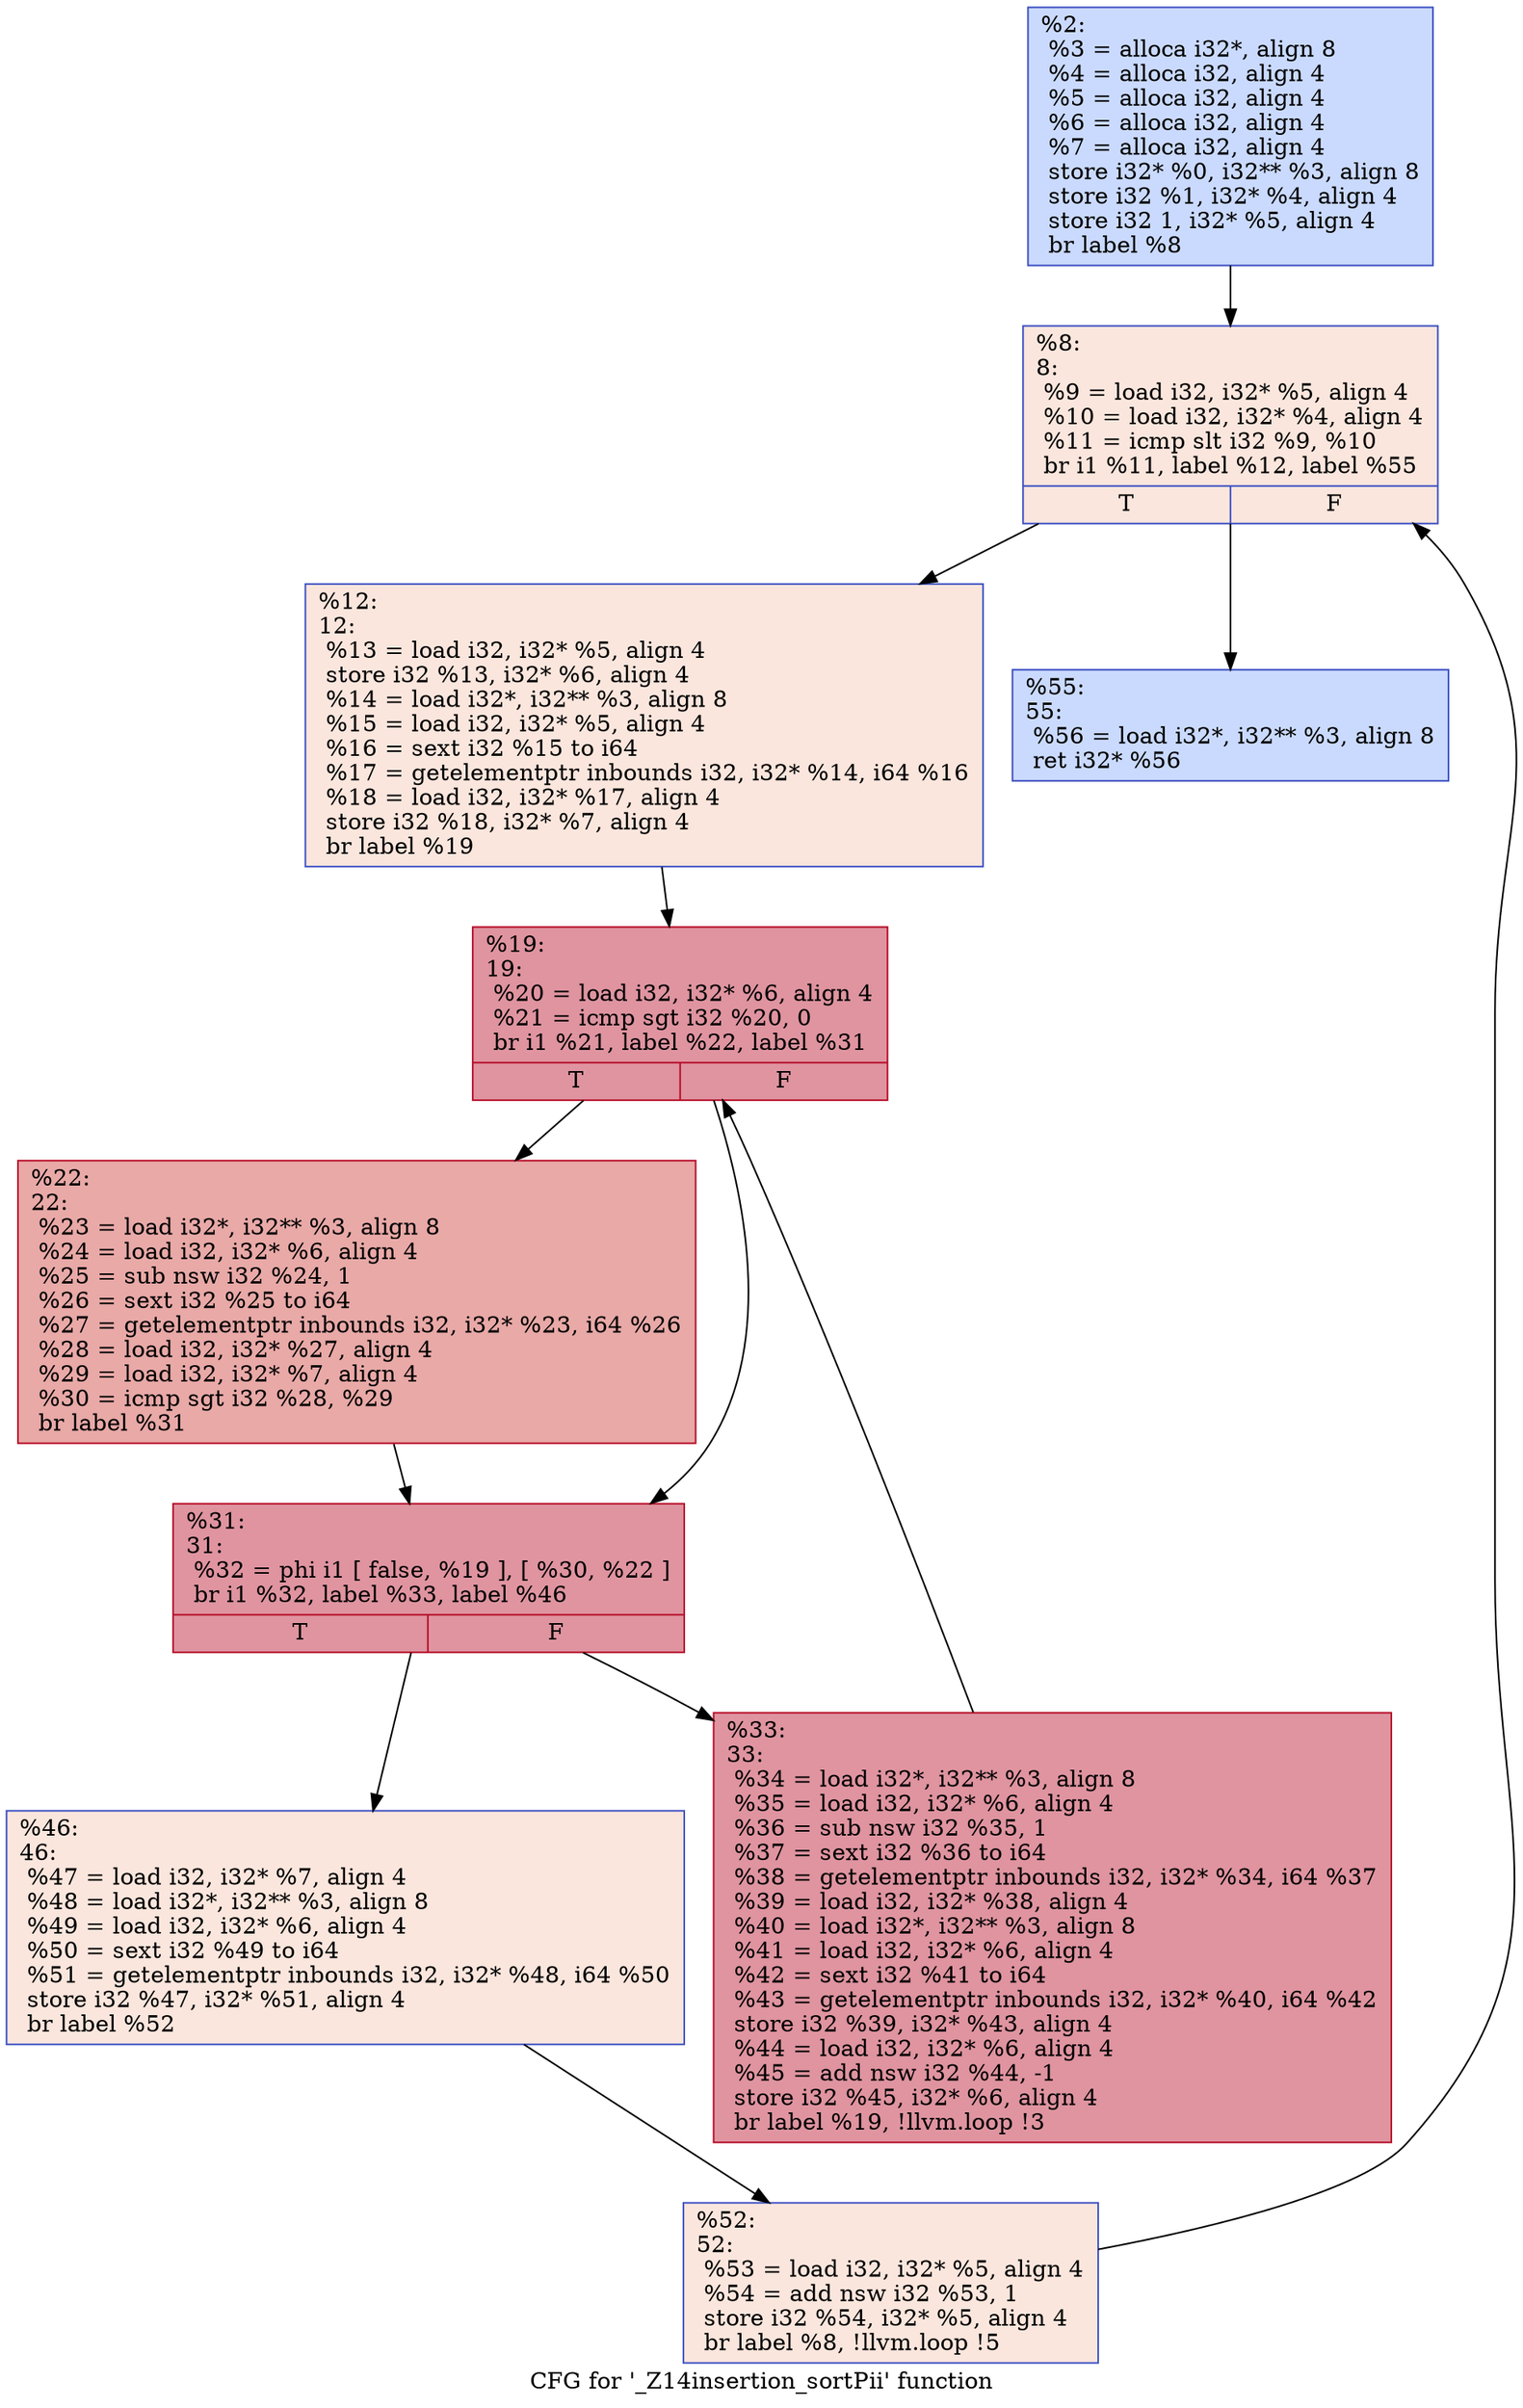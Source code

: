 digraph "CFG for '_Z14insertion_sortPii' function" {
	label="CFG for '_Z14insertion_sortPii' function";

	1 [shape=record,color="#3d50c3ff", style=filled, fillcolor="#88abfd70",label="{%2:\l  %3 = alloca i32*, align 8\l  %4 = alloca i32, align 4\l  %5 = alloca i32, align 4\l  %6 = alloca i32, align 4\l  %7 = alloca i32, align 4\l  store i32* %0, i32** %3, align 8\l  store i32 %1, i32* %4, align 4\l  store i32 1, i32* %5, align 4\l  br label %8\l}"];
	1 -> 2;
	2 [shape=record,color="#3d50c3ff", style=filled, fillcolor="#f3c7b170",label="{%8:\l8:                                                \l  %9 = load i32, i32* %5, align 4\l  %10 = load i32, i32* %4, align 4\l  %11 = icmp slt i32 %9, %10\l  br i1 %11, label %12, label %55\l|{<s0>T|<s1>F}}"];
	2 -> 3;
	2 -> 4;
	3 [shape=record,color="#3d50c3ff", style=filled, fillcolor="#f3c7b170",label="{%12:\l12:                                               \l  %13 = load i32, i32* %5, align 4\l  store i32 %13, i32* %6, align 4\l  %14 = load i32*, i32** %3, align 8\l  %15 = load i32, i32* %5, align 4\l  %16 = sext i32 %15 to i64\l  %17 = getelementptr inbounds i32, i32* %14, i64 %16\l  %18 = load i32, i32* %17, align 4\l  store i32 %18, i32* %7, align 4\l  br label %19\l}"];
	3 -> 5;
	5 [shape=record,color="#b70d28ff", style=filled, fillcolor="#b70d2870",label="{%19:\l19:                                               \l  %20 = load i32, i32* %6, align 4\l  %21 = icmp sgt i32 %20, 0\l  br i1 %21, label %22, label %31\l|{<s0>T|<s1>F}}"];
	5 -> 6;
	5 -> 7;
	6 [shape=record,color="#b70d28ff", style=filled, fillcolor="#ca3b3770",label="{%22:\l22:                                               \l  %23 = load i32*, i32** %3, align 8\l  %24 = load i32, i32* %6, align 4\l  %25 = sub nsw i32 %24, 1\l  %26 = sext i32 %25 to i64\l  %27 = getelementptr inbounds i32, i32* %23, i64 %26\l  %28 = load i32, i32* %27, align 4\l  %29 = load i32, i32* %7, align 4\l  %30 = icmp sgt i32 %28, %29\l  br label %31\l}"];
	6 -> 7;
	7 [shape=record,color="#b70d28ff", style=filled, fillcolor="#b70d2870",label="{%31:\l31:                                               \l  %32 = phi i1 [ false, %19 ], [ %30, %22 ]\l  br i1 %32, label %33, label %46\l|{<s0>T|<s1>F}}"];
	7 -> 8;
	7 -> 9;
	8 [shape=record,color="#b70d28ff", style=filled, fillcolor="#b70d2870",label="{%33:\l33:                                               \l  %34 = load i32*, i32** %3, align 8\l  %35 = load i32, i32* %6, align 4\l  %36 = sub nsw i32 %35, 1\l  %37 = sext i32 %36 to i64\l  %38 = getelementptr inbounds i32, i32* %34, i64 %37\l  %39 = load i32, i32* %38, align 4\l  %40 = load i32*, i32** %3, align 8\l  %41 = load i32, i32* %6, align 4\l  %42 = sext i32 %41 to i64\l  %43 = getelementptr inbounds i32, i32* %40, i64 %42\l  store i32 %39, i32* %43, align 4\l  %44 = load i32, i32* %6, align 4\l  %45 = add nsw i32 %44, -1\l  store i32 %45, i32* %6, align 4\l  br label %19, !llvm.loop !3\l}"];
	8 -> 5;
	9 [shape=record,color="#3d50c3ff", style=filled, fillcolor="#f3c7b170",label="{%46:\l46:                                               \l  %47 = load i32, i32* %7, align 4\l  %48 = load i32*, i32** %3, align 8\l  %49 = load i32, i32* %6, align 4\l  %50 = sext i32 %49 to i64\l  %51 = getelementptr inbounds i32, i32* %48, i64 %50\l  store i32 %47, i32* %51, align 4\l  br label %52\l}"];
	9 -> 10;
	10 [shape=record,color="#3d50c3ff", style=filled, fillcolor="#f3c7b170",label="{%52:\l52:                                               \l  %53 = load i32, i32* %5, align 4\l  %54 = add nsw i32 %53, 1\l  store i32 %54, i32* %5, align 4\l  br label %8, !llvm.loop !5\l}"];
	10 -> 2;
	4 [shape=record,color="#3d50c3ff", style=filled, fillcolor="#88abfd70",label="{%55:\l55:                                               \l  %56 = load i32*, i32** %3, align 8\l  ret i32* %56\l}"];
}
